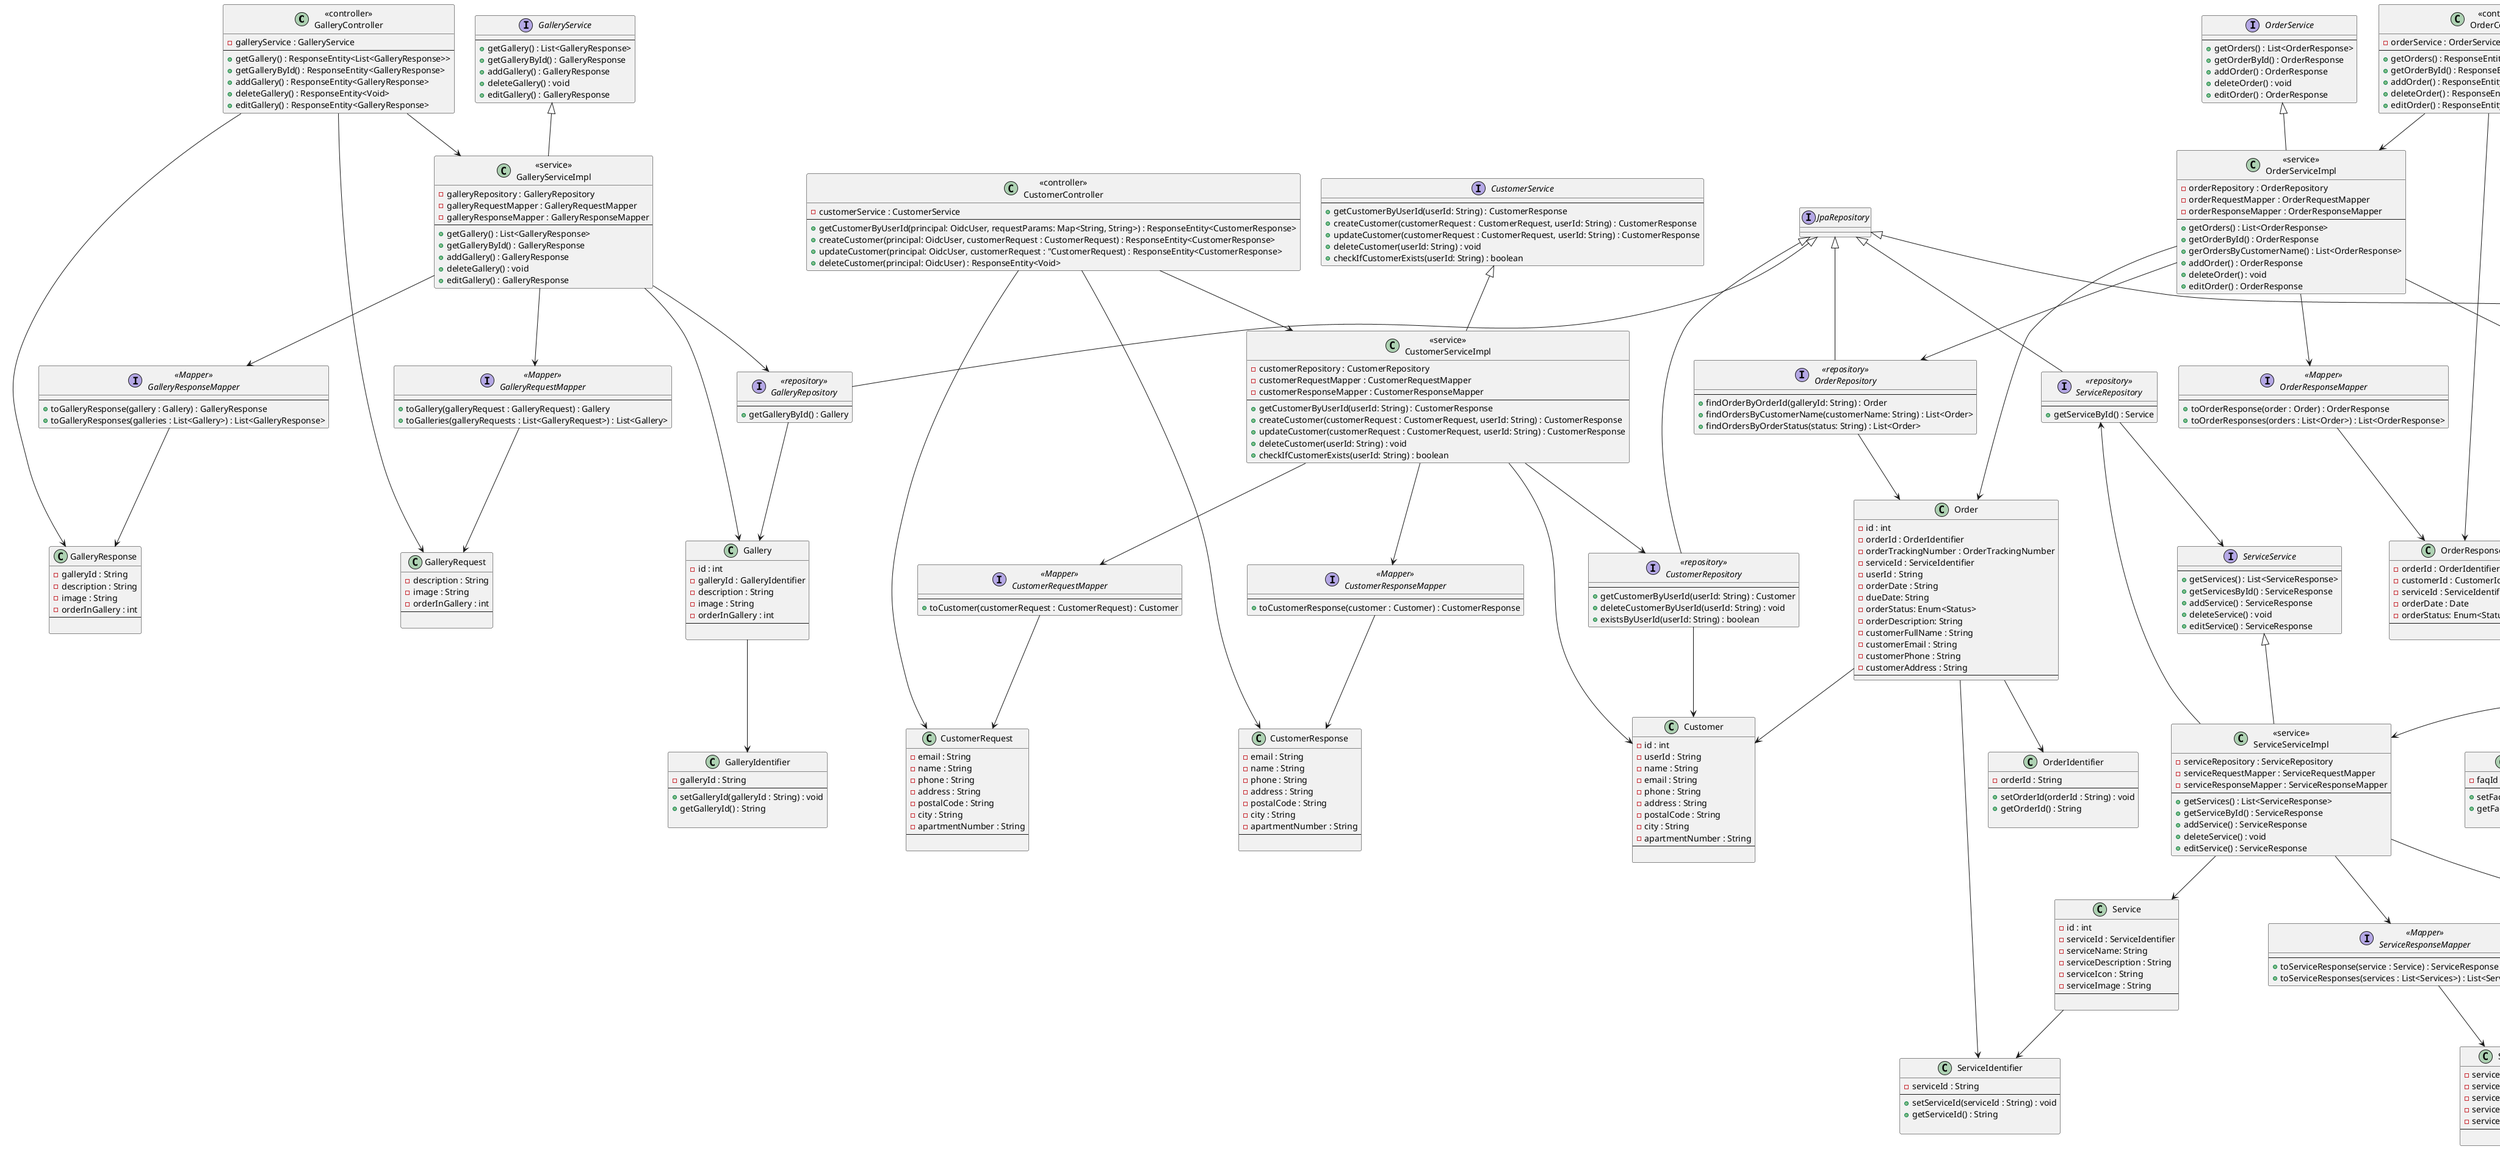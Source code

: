 @startuml

class "<<controller>>\nGalleryController" as galleryController {
    - galleryService : GalleryService
    ---
    + getGallery() : ResponseEntity<List<GalleryResponse>>
    + getGalleryById() : ResponseEntity<GalleryResponse>
    + addGallery() : ResponseEntity<GalleryResponse>
    + deleteGallery() : ResponseEntity<Void>
    + editGallery() : ResponseEntity<GalleryResponse>
}

interface "GalleryService" as galleryService{
    ---
    + getGallery() : List<GalleryResponse>
    + getGalleryById() : GalleryResponse
    + addGallery() : GalleryResponse
    + deleteGallery() : void
    + editGallery() : GalleryResponse
}

class "<<service>>\nGalleryServiceImpl" as galleryServiceImpl{
    - galleryRepository : GalleryRepository
    - galleryRequestMapper : GalleryRequestMapper
    - galleryResponseMapper : GalleryResponseMapper
    ---
    + getGallery() : List<GalleryResponse>
    + getGalleryById() : GalleryResponse
    + addGallery() : GalleryResponse
    + deleteGallery() : void
    + editGallery() : GalleryResponse
}

class galleryServiceImpl extends galleryService

interface "<<repository>>\nGalleryRepository" as galleryRepository{
    ---
    + getGalleryById() : Gallery
}

class GalleryIdentifier {
    - galleryId : String
    ---
    + setGalleryId(galleryId : String) : void
    + getGalleryId() : String

}

class "Gallery" as gallery{
    - id : int
    - galleryId : GalleryIdentifier
    - description : String
    - image : String
    - orderInGallery : int
    ---

}

class "GalleryResponse" as galleryResponse{
    - galleryId : String
    - description : String
    - image : String
    - orderInGallery : int
    ---

}

class "GalleryRequest" as galleryRequest{
    - description : String
    - image : String
    - orderInGallery : int
    ---

}


galleryRequestMapper --> galleryRequest

galleryResponseMapper --> galleryResponse



galleryServiceImpl --> gallery

galleryRepository --> gallery

galleryServiceImpl --> galleryResponseMapper
galleryServiceImpl --> galleryRequestMapper


interface "<<Mapper>>\nGalleryRequestMapper" as galleryRequestMapper{
    ---
    + toGallery(galleryRequest : GalleryRequest) : Gallery
    + toGalleries(galleryRequests : List<GalleryRequest>) : List<Gallery>
}

interface "<<Mapper>>\nGalleryResponseMapper" as galleryResponseMapper{
    ---
    + toGalleryResponse(gallery : Gallery) : GalleryResponse
    + toGalleryResponses(galleries : List<Gallery>) : List<GalleryResponse>
}


galleryController --> galleryResponse
galleryController --> galleryRequest


interface galleryRepository extends JpaRepository

galleryController --> galleryServiceImpl

galleryServiceImpl --> galleryRepository

gallery --> GalleryIdentifier





class "<<controller>>\nServicesController" as serviceController {
    - serviceService : ServiceService
    ---
    + getServices() : ResponseEntity<List<ServiceResponse>>
    + getServiceById() : ResponseEntity<ServiceResponse>
    + addService() : ResponseEntity<ServiceResponse>
    + deleteService() : ResponseEntity<Void>
    + editService() : ResponseEntity<ServiceResponse>
}

interface "ServiceService" as serviceService{
    ---
    + getServices() : List<ServiceResponse>
    + getServicesById() : ServiceResponse
    + addService() : ServiceResponse
    + deleteService() : void
    + editService() : ServiceResponse
}

class "<<service>>\nServiceServiceImpl" as serviceServiceImpl{
    - serviceRepository : ServiceRepository
    - serviceRequestMapper : ServiceRequestMapper
    - serviceResponseMapper : ServiceResponseMapper
    ---
    + getServices() : List<ServiceResponse>
    + getServiceById() : ServiceResponse
    + addService() : ServiceResponse
    + deleteService() : void
    + editService() : ServiceResponse
}

class serviceServiceImpl extends serviceService

interface "<<repository>>\nServiceRepository" as serviceRepository{
    ---
    + getServiceById() : Service
}

class ServiceIdentifier {
    - serviceId : String
    ---
    + setServiceId(serviceId : String) : void
    + getServiceId() : String

}

class "Service" as service{
    - id : int
    - serviceId : ServiceIdentifier
    - serviceName: String
    - serviceDescription : String
    - serviceIcon : String
    - serviceImage : String
    ---

}

serviceServiceImpl --> service

class "ServiceResponse" as serviceResponse{
     - serviceId : ServiceIdentifier
     - serviceName: String
     - serviceDescription : String
     - serviceIcon : String
     - serviceImage : String
    ---

}

class "ServiceRequest" as serviceRequest{
    - serviceName: String
    - serviceDescription : String
    - serviceIcon : String
    - serviceImage : String
    ---

}

serviceRequestMapper --> serviceRequest

serviceResponseMapper --> serviceResponse

serviceRepository --> serviceService

serviceServiceImpl --> serviceResponseMapper
serviceServiceImpl --> serviceRequestMapper


interface "<<Mapper>>\nServiceRequestMapper" as serviceRequestMapper{
    ---
    + toService(serviceRequest : ServiceRequest) : Service
    + toServices(serviceRequests : List<ServiceRequest>) : List<Service>
}

interface "<<Mapper>>\nServiceResponseMapper" as serviceResponseMapper{
    ---
    + toServiceResponse(service : Service) : ServiceResponse
    + toServiceResponses(services : List<Services>) : List<ServiceResponse>
}


serviceController --> serviceResponse
serviceController --> serviceRequest


interface serviceRepository extends JpaRepository

serviceController --> serviceServiceImpl

serviceServiceImpl --> serviceRepository

service --> ServiceIdentifier





class "<<controller>>\nOrderController" as orderController {
    - orderService : OrderService
    ---
    + getOrders() : ResponseEntity<List<OrderResponse>>
    + getOrderById() : ResponseEntity<OrderResponse>
    + addOrder() : ResponseEntity<OrderResponse>
    + deleteOrder() : ResponseEntity<Void>
    + editOrder() : ResponseEntity<OrderResponse>
}

interface "OrderService" as orderService{
    ---
    + getOrders() : List<OrderResponse>
    + getOrderById() : OrderResponse
    + addOrder() : OrderResponse
    + deleteOrder() : void
    + editOrder() : OrderResponse
}

class "<<service>>\nOrderServiceImpl" as orderServiceImpl{
    - orderRepository : OrderRepository
    - orderRequestMapper : OrderRequestMapper
    - orderResponseMapper : OrderResponseMapper
    ---
    + getOrders() : List<OrderResponse>
    + getOrderById() : OrderResponse
    + gerOrdersByCustomerName() : List<OrderResponse>
    + addOrder() : OrderResponse
    + deleteOrder() : void
    + editOrder() : OrderResponse
}

class orderServiceImpl extends orderService

interface "<<repository>>\nOrderRepository" as orderRepository{
    ---
    + findOrderByOrderId(galleryId: String) : Order
    + findOrdersByCustomerName(customerName: String) : List<Order>
    + findOrdersByOrderStatus(status: String) : List<Order>
}

class OrderIdentifier {
    - orderId : String
    ---
    + setOrderId(orderId : String) : void
    + getOrderId() : String

}

class "Order" as order{
    - id : int
    - orderId : OrderIdentifier
    - orderTrackingNumber : OrderTrackingNumber
    - serviceId : ServiceIdentifier
    - userId : String
    - orderDate : String
    - dueDate: String
    - orderStatus: Enum<Status>
    - orderDescription: String
    - customerFullName : String
    - customerEmail : String
    - customerPhone : String
    - customerAddress : String
    ---
}

class "OrderResponse" as orderResponse{
    - orderId : OrderIdentifier
    - customerId : CustomerIdentifier
    - serviceId : ServiceIdentifier
    - orderDate : Date
    - orderStatus: Enum<Status>
    ---

}

class "OrderRequest" as orderRequest{
    - customerId : CustomerIdentifier
    - serviceId : ServiceIdentifier
    - orderDate : Date
    - orderStatus: Enum<Status>
    ---

}


orderRequestMapper --> orderRequest

orderResponseMapper --> orderResponse



orderServiceImpl --> order

orderRepository --> order

orderServiceImpl --> orderResponseMapper
orderServiceImpl --> orderRequestMapper


interface "<<Mapper>>\nOrderRequestMapper" as orderRequestMapper{
    ---
    + toOrder(orderRequest : OrderRequest) : Order
    + toOrders(orderRequests : List<OrderRequest>) : List<Order>
}

interface "<<Mapper>>\nOrderResponseMapper" as orderResponseMapper{
    ---
    + toOrderResponse(order : Order) : OrderResponse
    + toOrderResponses(orders : List<Order>) : List<OrderResponse>
}


orderController --> orderResponse
orderController --> orderRequest


interface orderRepository extends JpaRepository

orderController --> orderServiceImpl

orderServiceImpl --> orderRepository

order --> OrderIdentifier

order --> ServiceIdentifier

order --> customer

class "<<controller>>\nFaqController" as faqController {
    - faqService : FaqService
    ---
    + getFaqs() : ResponseEntity<List<FaqResponse>>
    + getFaqById() : ResponseEntity<FaqResponse>
    + addFaq() : ResponseEntity<FaqResponse>
    + deleteFaq() : ResponseEntity<Void>
    + editFaq() : ResponseEntity<FaqResponse>
}

interface "FaqService" as faqService{
    ---
    + getFaqs() : List<FaqResponse>
    + getFaqById() : FaqResponse
    + addFaq() : FaqResponse
    + deleteFaq() : void
    + editFaq() : FaqResponse
}

class "<<service>>\nFaqServiceImpl" as faqServiceImpl{
    - faqRepository : FaqRepository
    - faqRequestMapper : FaqRequestMapper
    - faqResponseMapper : FaqResponseMapper
    ---
    + getFaqs() : List<FaqResponse>
    + getFaqById() : FaqResponse
    + addFaq() : FaqResponse
    + deleteFaq() : void
    + editFaq() : FaqResponse
}

class faqServiceImpl extends faqService

interface "<<repository>>\nFaqRepository" as faqRepository{
    ---
    + getFaqById() : Faq
}

class FaqIdentifier {
    - faqId : String
    ---
    + setFaqId(faqId : String) : void
    + getFaqId() : String

}

class "Faq" as faq{
    - id : int
    - faqId : FaqIdentifier
    - question : String
    - answer : String
    - preferred : boolean
    ---

}

class "FaqResponse" as faqResponse{
    - faqId : FaqIdentifier
    - question : String
    - answer : String
    - preferred : boolean
    ---

}

class "FaqRequest" as faqRequest{
    - question : String
    - answer : String
    - preferred : boolean
    ---

}


faqRequestMapper --> faqRequest

faqResponseMapper --> faqResponse



faqServiceImpl --> faq

faqRepository --> faq

faqServiceImpl --> faqResponseMapper
faqServiceImpl --> faqRequestMapper


interface "<<Mapper>>\nFaqRequestMapper" as faqRequestMapper{
    ---
    + toFaq(faqRequest : FaqRequest) : Faq
    + toFaqs(faqRequests : List<FaqRequest>) : List<Faq>
}

interface "<<Mapper>>\nFaqResponseMapper" as faqResponseMapper{
    ---
    + toFaqResponse(faq : Faq) : FaqResponse
    + toFaqResponses(faqs : List<Faq>) : List<FaqResponse>
}


faqController --> faqResponse
faqController --> faqRequest


interface faqRepository extends JpaRepository

faqController --> faqServiceImpl

faqServiceImpl --> faqRepository

faq --> FaqIdentifier




class "<<controller>>\nCustomerController" as customerController {
    - customerService : CustomerService
    ---
    + getCustomerByUserId(principal: OidcUser, requestParams: Map<String, String>) : ResponseEntity<CustomerResponse>
    + createCustomer(principal: OidcUser, customerRequest : CustomerRequest) : ResponseEntity<CustomerResponse>
    + updateCustomer(principal: OidcUser, customerRequest : "CustomerRequest) : ResponseEntity<CustomerResponse>
    + deleteCustomer(principal: OidcUser) : ResponseEntity<Void>
}

interface "CustomerService" as customerService{
    ---
    + getCustomerByUserId(userId: String) : CustomerResponse
    + createCustomer(customerRequest : CustomerRequest, userId: String) : CustomerResponse
    + updateCustomer(customerRequest : CustomerRequest, userId: String) : CustomerResponse
    + deleteCustomer(userId: String) : void
    + checkIfCustomerExists(userId: String) : boolean
}

class "<<service>>\nCustomerServiceImpl" as customerServiceImpl{
    - customerRepository : CustomerRepository
    - customerRequestMapper : CustomerRequestMapper
    - customerResponseMapper : CustomerResponseMapper
    ---
    + getCustomerByUserId(userId: String) : CustomerResponse
    + createCustomer(customerRequest : CustomerRequest, userId: String) : CustomerResponse
    + updateCustomer(customerRequest : CustomerRequest, userId: String) : CustomerResponse
    + deleteCustomer(userId: String) : void
    + checkIfCustomerExists(userId: String) : boolean
}

class customerServiceImpl extends customerService

interface "<<repository>>\nCustomerRepository" as customerRepository{
    ---
    + getCustomerByUserId(userId: String) : Customer
    + deleteCustomerByUserId(userId: String) : void
    + existsByUserId(userId: String) : boolean
}

class "Customer" as customer{
    - id : int
    - userId : String
    - name : String
    - email : String
    - phone : String
    - address : String
    - postalCode : String
    - city : String
    - apartmentNumber : String
    ---

}

customerServiceImpl --> customer

class "CustomerResponse" as customerResponse{
    - email : String
    - name : String
    - phone : String
    - address : String
    - postalCode : String
    - city : String
    - apartmentNumber : String
    ---

}

class "CustomerRequest" as customerRequest{
    - email : String
    - name : String
    - phone : String
    - address : String
    - postalCode : String
    - city : String
    - apartmentNumber : String
    ---

}

customerRequestMapper --> customerRequest

customerResponseMapper --> customerResponse

customerRepository --> customer

customerServiceImpl --> customerResponseMapper
customerServiceImpl --> customerRequestMapper


interface "<<Mapper>>\nCustomerRequestMapper" as customerRequestMapper{
    ---
    + toCustomer(customerRequest : CustomerRequest) : Customer
}

interface "<<Mapper>>\nCustomerResponseMapper" as customerResponseMapper{
    ---
    + toCustomerResponse(customer : Customer) : CustomerResponse
}


customerController --> customerResponse
customerController --> customerRequest


interface customerRepository extends JpaRepository

customerController --> customerServiceImpl

customerServiceImpl --> customerRepository

@endpuml